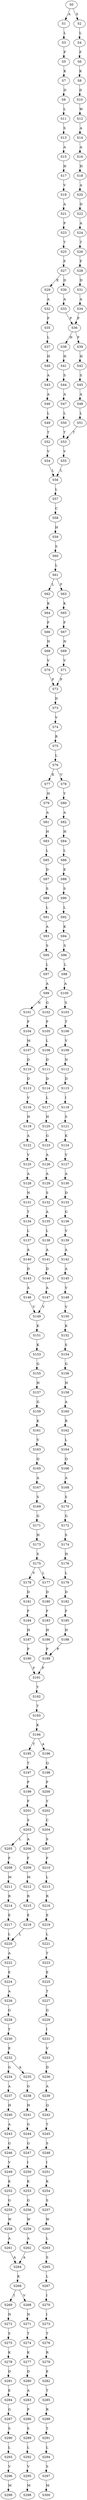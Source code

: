 strict digraph  {
	S0 -> S1 [ label = A ];
	S0 -> S2 [ label = S ];
	S1 -> S3 [ label = L ];
	S2 -> S4 [ label = L ];
	S3 -> S5 [ label = F ];
	S4 -> S6 [ label = F ];
	S5 -> S7 [ label = K ];
	S6 -> S8 [ label = K ];
	S7 -> S9 [ label = D ];
	S8 -> S10 [ label = D ];
	S9 -> S11 [ label = L ];
	S10 -> S12 [ label = W ];
	S11 -> S13 [ label = S ];
	S12 -> S14 [ label = A ];
	S13 -> S15 [ label = A ];
	S14 -> S16 [ label = A ];
	S15 -> S17 [ label = H ];
	S16 -> S18 [ label = H ];
	S17 -> S19 [ label = V ];
	S18 -> S20 [ label = A ];
	S19 -> S21 [ label = A ];
	S20 -> S22 [ label = D ];
	S21 -> S23 [ label = P ];
	S22 -> S24 [ label = A ];
	S23 -> S25 [ label = T ];
	S24 -> S26 [ label = T ];
	S25 -> S27 [ label = F ];
	S26 -> S28 [ label = F ];
	S27 -> S29 [ label = E ];
	S27 -> S30 [ label = D ];
	S28 -> S31 [ label = D ];
	S29 -> S32 [ label = A ];
	S30 -> S33 [ label = A ];
	S31 -> S34 [ label = A ];
	S32 -> S35 [ label = P ];
	S33 -> S36 [ label = P ];
	S34 -> S36 [ label = P ];
	S35 -> S37 [ label = L ];
	S36 -> S38 [ label = H ];
	S36 -> S39 [ label = F ];
	S37 -> S40 [ label = H ];
	S38 -> S41 [ label = H ];
	S39 -> S42 [ label = H ];
	S40 -> S43 [ label = A ];
	S41 -> S44 [ label = S ];
	S42 -> S45 [ label = S ];
	S43 -> S46 [ label = A ];
	S44 -> S47 [ label = A ];
	S45 -> S48 [ label = A ];
	S46 -> S49 [ label = L ];
	S47 -> S50 [ label = L ];
	S48 -> S51 [ label = L ];
	S49 -> S52 [ label = T ];
	S50 -> S53 [ label = T ];
	S51 -> S53 [ label = T ];
	S52 -> S54 [ label = V ];
	S53 -> S55 [ label = V ];
	S54 -> S56 [ label = L ];
	S55 -> S56 [ label = L ];
	S56 -> S57 [ label = L ];
	S57 -> S58 [ label = C ];
	S58 -> S59 [ label = H ];
	S59 -> S60 [ label = S ];
	S60 -> S61 [ label = L ];
	S61 -> S62 [ label = L ];
	S61 -> S63 [ label = F ];
	S62 -> S64 [ label = K ];
	S63 -> S65 [ label = K ];
	S64 -> S66 [ label = F ];
	S65 -> S67 [ label = F ];
	S66 -> S68 [ label = N ];
	S67 -> S69 [ label = N ];
	S68 -> S70 [ label = V ];
	S69 -> S71 [ label = V ];
	S70 -> S72 [ label = P ];
	S71 -> S72 [ label = P ];
	S72 -> S73 [ label = D ];
	S73 -> S74 [ label = V ];
	S74 -> S75 [ label = R ];
	S75 -> S76 [ label = L ];
	S76 -> S77 [ label = K ];
	S76 -> S78 [ label = V ];
	S77 -> S79 [ label = H ];
	S78 -> S80 [ label = Y ];
	S79 -> S81 [ label = A ];
	S80 -> S82 [ label = A ];
	S81 -> S83 [ label = H ];
	S82 -> S84 [ label = H ];
	S83 -> S85 [ label = L ];
	S84 -> S86 [ label = L ];
	S85 -> S87 [ label = D ];
	S86 -> S88 [ label = E ];
	S87 -> S89 [ label = S ];
	S88 -> S90 [ label = S ];
	S89 -> S91 [ label = L ];
	S90 -> S92 [ label = L ];
	S91 -> S93 [ label = A ];
	S92 -> S94 [ label = K ];
	S93 -> S95 [ label = S ];
	S94 -> S96 [ label = S ];
	S95 -> S97 [ label = L ];
	S96 -> S98 [ label = L ];
	S97 -> S99 [ label = A ];
	S98 -> S100 [ label = A ];
	S99 -> S101 [ label = N ];
	S99 -> S102 [ label = G ];
	S100 -> S103 [ label = S ];
	S101 -> S104 [ label = P ];
	S102 -> S105 [ label = P ];
	S103 -> S106 [ label = T ];
	S104 -> S107 [ label = M ];
	S105 -> S108 [ label = L ];
	S106 -> S109 [ label = V ];
	S107 -> S110 [ label = D ];
	S108 -> S111 [ label = D ];
	S109 -> S112 [ label = N ];
	S110 -> S113 [ label = D ];
	S111 -> S114 [ label = D ];
	S112 -> S115 [ label = D ];
	S113 -> S116 [ label = V ];
	S114 -> S117 [ label = L ];
	S115 -> S118 [ label = I ];
	S116 -> S119 [ label = H ];
	S117 -> S120 [ label = H ];
	S118 -> S121 [ label = S ];
	S119 -> S122 [ label = A ];
	S120 -> S123 [ label = G ];
	S121 -> S124 [ label = K ];
	S122 -> S125 [ label = V ];
	S123 -> S126 [ label = A ];
	S124 -> S127 [ label = V ];
	S125 -> S128 [ label = A ];
	S126 -> S129 [ label = A ];
	S127 -> S130 [ label = A ];
	S128 -> S131 [ label = N ];
	S129 -> S132 [ label = S ];
	S130 -> S133 [ label = D ];
	S131 -> S134 [ label = T ];
	S132 -> S135 [ label = A ];
	S133 -> S136 [ label = G ];
	S134 -> S137 [ label = L ];
	S135 -> S138 [ label = L ];
	S136 -> S139 [ label = V ];
	S137 -> S140 [ label = A ];
	S138 -> S141 [ label = A ];
	S139 -> S142 [ label = A ];
	S140 -> S143 [ label = D ];
	S141 -> S144 [ label = D ];
	S142 -> S145 [ label = A ];
	S143 -> S146 [ label = A ];
	S144 -> S147 [ label = A ];
	S145 -> S148 [ label = V ];
	S146 -> S149 [ label = V ];
	S147 -> S149 [ label = V ];
	S148 -> S150 [ label = V ];
	S149 -> S151 [ label = K ];
	S150 -> S152 [ label = K ];
	S151 -> S153 [ label = K ];
	S152 -> S154 [ label = S ];
	S153 -> S155 [ label = G ];
	S154 -> S156 [ label = G ];
	S155 -> S157 [ label = H ];
	S156 -> S158 [ label = H ];
	S157 -> S159 [ label = G ];
	S158 -> S160 [ label = A ];
	S159 -> S161 [ label = K ];
	S160 -> S162 [ label = R ];
	S161 -> S163 [ label = V ];
	S162 -> S164 [ label = L ];
	S163 -> S165 [ label = Q ];
	S164 -> S166 [ label = Q ];
	S165 -> S167 [ label = A ];
	S166 -> S168 [ label = A ];
	S167 -> S169 [ label = S ];
	S168 -> S170 [ label = S ];
	S169 -> S171 [ label = G ];
	S170 -> S172 [ label = G ];
	S171 -> S173 [ label = H ];
	S172 -> S174 [ label = S ];
	S173 -> S175 [ label = S ];
	S174 -> S176 [ label = H ];
	S175 -> S177 [ label = L ];
	S175 -> S178 [ label = V ];
	S176 -> S179 [ label = L ];
	S177 -> S180 [ label = D ];
	S178 -> S181 [ label = D ];
	S179 -> S182 [ label = D ];
	S180 -> S183 [ label = F ];
	S181 -> S184 [ label = F ];
	S182 -> S185 [ label = F ];
	S183 -> S186 [ label = H ];
	S184 -> S187 [ label = H ];
	S185 -> S188 [ label = H ];
	S186 -> S189 [ label = P ];
	S187 -> S190 [ label = P ];
	S188 -> S189 [ label = P ];
	S189 -> S191 [ label = F ];
	S190 -> S191 [ label = F ];
	S191 -> S192 [ label = Y ];
	S192 -> S193 [ label = T ];
	S193 -> S194 [ label = K ];
	S194 -> S195 [ label = T ];
	S194 -> S196 [ label = A ];
	S195 -> S197 [ label = T ];
	S196 -> S198 [ label = Q ];
	S197 -> S199 [ label = P ];
	S198 -> S200 [ label = P ];
	S199 -> S201 [ label = F ];
	S200 -> S202 [ label = Y ];
	S201 -> S203 [ label = S ];
	S202 -> S204 [ label = C ];
	S203 -> S205 [ label = L ];
	S203 -> S206 [ label = A ];
	S204 -> S207 [ label = S ];
	S205 -> S208 [ label = F ];
	S206 -> S209 [ label = F ];
	S207 -> S210 [ label = F ];
	S208 -> S211 [ label = M ];
	S209 -> S212 [ label = M ];
	S210 -> S213 [ label = L ];
	S211 -> S214 [ label = R ];
	S212 -> S215 [ label = R ];
	S213 -> S216 [ label = R ];
	S214 -> S217 [ label = E ];
	S215 -> S218 [ label = E ];
	S216 -> S219 [ label = E ];
	S217 -> S220 [ label = L ];
	S218 -> S220 [ label = L ];
	S219 -> S221 [ label = L ];
	S220 -> S222 [ label = A ];
	S221 -> S223 [ label = T ];
	S222 -> S224 [ label = E ];
	S223 -> S225 [ label = E ];
	S224 -> S226 [ label = A ];
	S225 -> S227 [ label = T ];
	S226 -> S228 [ label = G ];
	S227 -> S229 [ label = G ];
	S228 -> S230 [ label = Y ];
	S229 -> S231 [ label = I ];
	S230 -> S232 [ label = E ];
	S231 -> S233 [ label = V ];
	S232 -> S234 [ label = G ];
	S232 -> S235 [ label = A ];
	S233 -> S236 [ label = D ];
	S234 -> S237 [ label = A ];
	S235 -> S238 [ label = G ];
	S236 -> S239 [ label = A ];
	S237 -> S240 [ label = H ];
	S238 -> S241 [ label = H ];
	S239 -> S242 [ label = Q ];
	S240 -> S243 [ label = A ];
	S241 -> S244 [ label = G ];
	S242 -> S245 [ label = T ];
	S243 -> S246 [ label = G ];
	S244 -> S247 [ label = G ];
	S245 -> S248 [ label = S ];
	S246 -> S249 [ label = V ];
	S247 -> S250 [ label = I ];
	S248 -> S251 [ label = I ];
	S249 -> S252 [ label = K ];
	S250 -> S253 [ label = K ];
	S251 -> S254 [ label = K ];
	S252 -> S255 [ label = G ];
	S253 -> S256 [ label = G ];
	S254 -> S257 [ label = S ];
	S255 -> S258 [ label = W ];
	S256 -> S259 [ label = W ];
	S257 -> S260 [ label = W ];
	S258 -> S261 [ label = A ];
	S259 -> S262 [ label = A ];
	S260 -> S263 [ label = L ];
	S261 -> S264 [ label = A ];
	S262 -> S264 [ label = A ];
	S263 -> S265 [ label = S ];
	S264 -> S266 [ label = K ];
	S265 -> S267 [ label = L ];
	S266 -> S268 [ label = V ];
	S266 -> S269 [ label = I ];
	S267 -> S270 [ label = I ];
	S268 -> S271 [ label = N ];
	S269 -> S272 [ label = N ];
	S270 -> S273 [ label = I ];
	S271 -> S274 [ label = T ];
	S272 -> S275 [ label = S ];
	S273 -> S276 [ label = T ];
	S274 -> S277 [ label = K ];
	S275 -> S278 [ label = K ];
	S276 -> S279 [ label = R ];
	S277 -> S280 [ label = D ];
	S278 -> S281 [ label = D ];
	S279 -> S282 [ label = E ];
	S280 -> S283 [ label = A ];
	S281 -> S284 [ label = E ];
	S282 -> S285 [ label = T ];
	S283 -> S286 [ label = P ];
	S284 -> S287 [ label = G ];
	S285 -> S288 [ label = R ];
	S286 -> S289 [ label = S ];
	S287 -> S290 [ label = S ];
	S288 -> S291 [ label = T ];
	S289 -> S292 [ label = L ];
	S290 -> S293 [ label = L ];
	S291 -> S294 [ label = L ];
	S292 -> S295 [ label = V ];
	S293 -> S296 [ label = V ];
	S294 -> S297 [ label = S ];
	S295 -> S298 [ label = M ];
	S296 -> S299 [ label = M ];
	S297 -> S300 [ label = M ];
}

